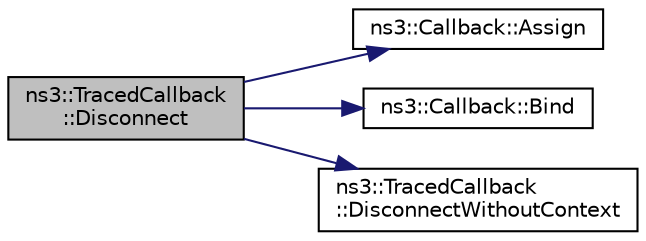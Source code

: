 digraph "ns3::TracedCallback::Disconnect"
{
  edge [fontname="Helvetica",fontsize="10",labelfontname="Helvetica",labelfontsize="10"];
  node [fontname="Helvetica",fontsize="10",shape=record];
  rankdir="LR";
  Node1 [label="ns3::TracedCallback\l::Disconnect",height=0.2,width=0.4,color="black", fillcolor="grey75", style="filled", fontcolor="black"];
  Node1 -> Node2 [color="midnightblue",fontsize="10",style="solid"];
  Node2 [label="ns3::Callback::Assign",height=0.2,width=0.4,color="black", fillcolor="white", style="filled",URL="$d1/d48/classns3_1_1Callback.html#a246f8949a1392269d4c1a85c24b85f97"];
  Node1 -> Node3 [color="midnightblue",fontsize="10",style="solid"];
  Node3 [label="ns3::Callback::Bind",height=0.2,width=0.4,color="black", fillcolor="white", style="filled",URL="$d1/d48/classns3_1_1Callback.html#a908ea9399c61230ae472f92be115495d"];
  Node1 -> Node4 [color="midnightblue",fontsize="10",style="solid"];
  Node4 [label="ns3::TracedCallback\l::DisconnectWithoutContext",height=0.2,width=0.4,color="black", fillcolor="white", style="filled",URL="$df/dec/classns3_1_1TracedCallback.html#ad16d7d92a245c739670d968ab469c631"];
}
